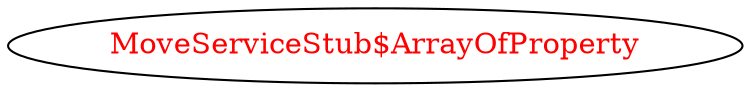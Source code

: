 digraph dependencyGraph {
 concentrate=true;
 ranksep="2.0";
 rankdir="LR"; 
 splines="ortho";
"MoveServiceStub$ArrayOfProperty" [fontcolor="red"];
}